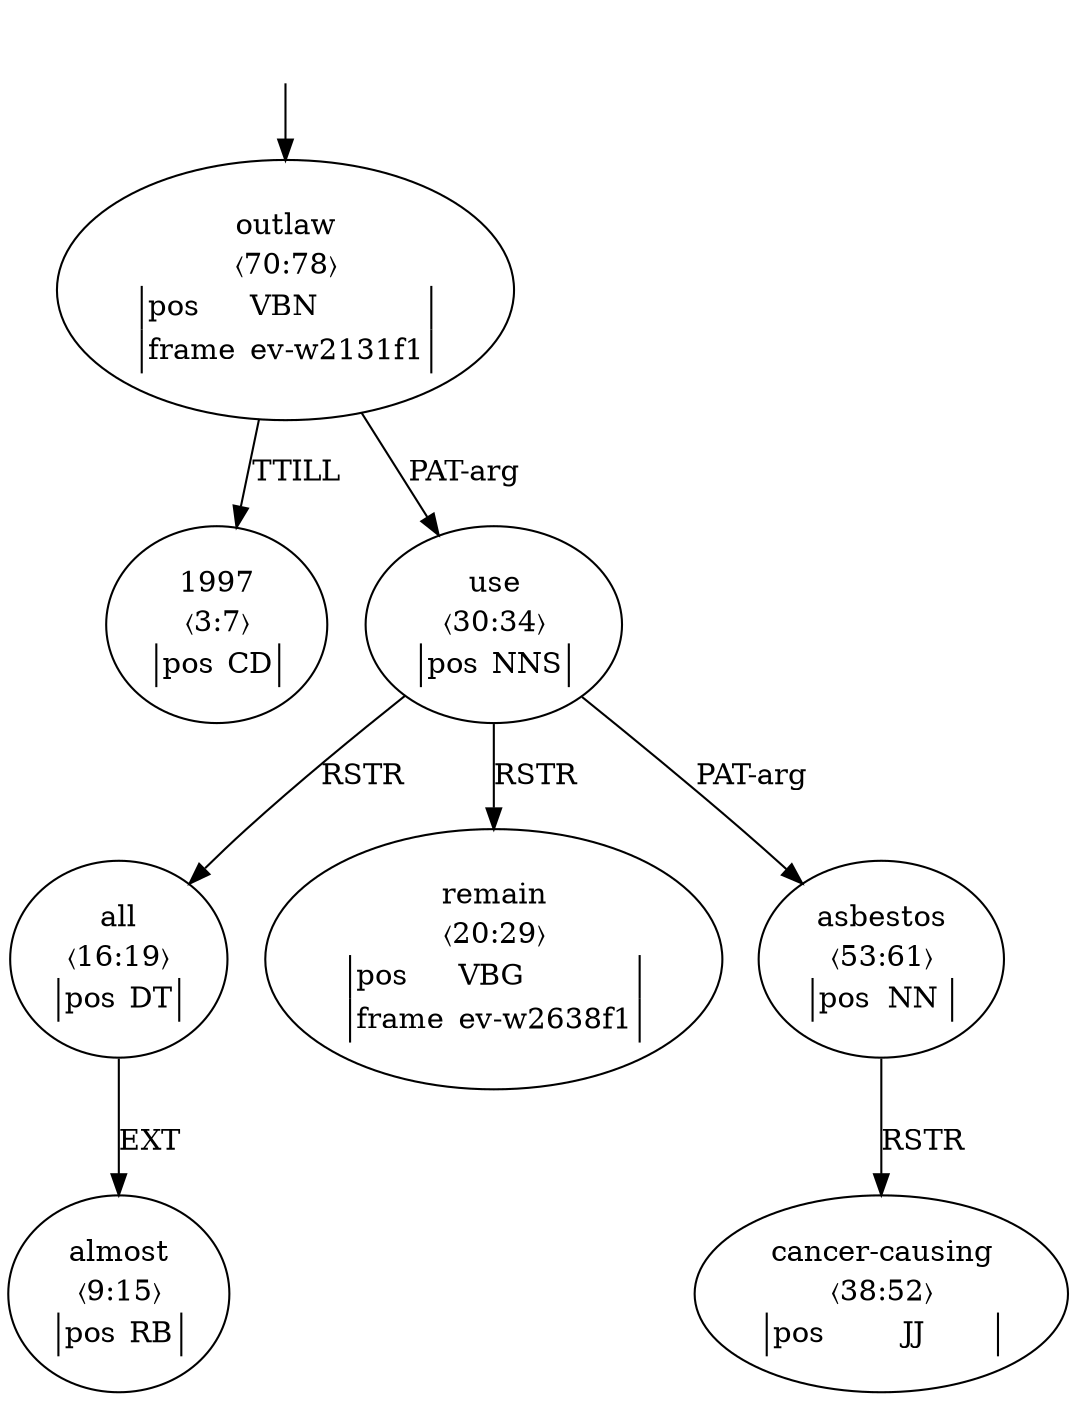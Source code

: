 digraph "20003023" {
  top [ style=invis ];
  top -> 12;
  1 [ label=<<table align="center" border="0" cellspacing="0"><tr><td colspan="2">1997</td></tr><tr><td colspan="2">〈3:7〉</td></tr><tr><td sides="l" border="1" align="left">pos</td><td sides="r" border="1" align="left">CD</td></tr></table>> ];
  3 [ label=<<table align="center" border="0" cellspacing="0"><tr><td colspan="2">almost</td></tr><tr><td colspan="2">〈9:15〉</td></tr><tr><td sides="l" border="1" align="left">pos</td><td sides="r" border="1" align="left">RB</td></tr></table>> ];
  4 [ label=<<table align="center" border="0" cellspacing="0"><tr><td colspan="2">all</td></tr><tr><td colspan="2">〈16:19〉</td></tr><tr><td sides="l" border="1" align="left">pos</td><td sides="r" border="1" align="left">DT</td></tr></table>> ];
  5 [ label=<<table align="center" border="0" cellspacing="0"><tr><td colspan="2">remain</td></tr><tr><td colspan="2">〈20:29〉</td></tr><tr><td sides="l" border="1" align="left">pos</td><td sides="r" border="1" align="left">VBG</td></tr><tr><td sides="l" border="1" align="left">frame</td><td sides="r" border="1" align="left">ev-w2638f1</td></tr></table>> ];
  6 [ label=<<table align="center" border="0" cellspacing="0"><tr><td colspan="2">use</td></tr><tr><td colspan="2">〈30:34〉</td></tr><tr><td sides="l" border="1" align="left">pos</td><td sides="r" border="1" align="left">NNS</td></tr></table>> ];
  8 [ label=<<table align="center" border="0" cellspacing="0"><tr><td colspan="2">cancer-causing</td></tr><tr><td colspan="2">〈38:52〉</td></tr><tr><td sides="l" border="1" align="left">pos</td><td sides="r" border="1" align="left">JJ</td></tr></table>> ];
  9 [ label=<<table align="center" border="0" cellspacing="0"><tr><td colspan="2">asbestos</td></tr><tr><td colspan="2">〈53:61〉</td></tr><tr><td sides="l" border="1" align="left">pos</td><td sides="r" border="1" align="left">NN</td></tr></table>> ];
  12 [ label=<<table align="center" border="0" cellspacing="0"><tr><td colspan="2">outlaw</td></tr><tr><td colspan="2">〈70:78〉</td></tr><tr><td sides="l" border="1" align="left">pos</td><td sides="r" border="1" align="left">VBN</td></tr><tr><td sides="l" border="1" align="left">frame</td><td sides="r" border="1" align="left">ev-w2131f1</td></tr></table>> ];
  12 -> 6 [ label="PAT-arg" ];
  6 -> 9 [ label="PAT-arg" ];
  9 -> 8 [ label="RSTR" ];
  6 -> 4 [ label="RSTR" ];
  6 -> 5 [ label="RSTR" ];
  4 -> 3 [ label="EXT" ];
  12 -> 1 [ label="TTILL" ];
}

